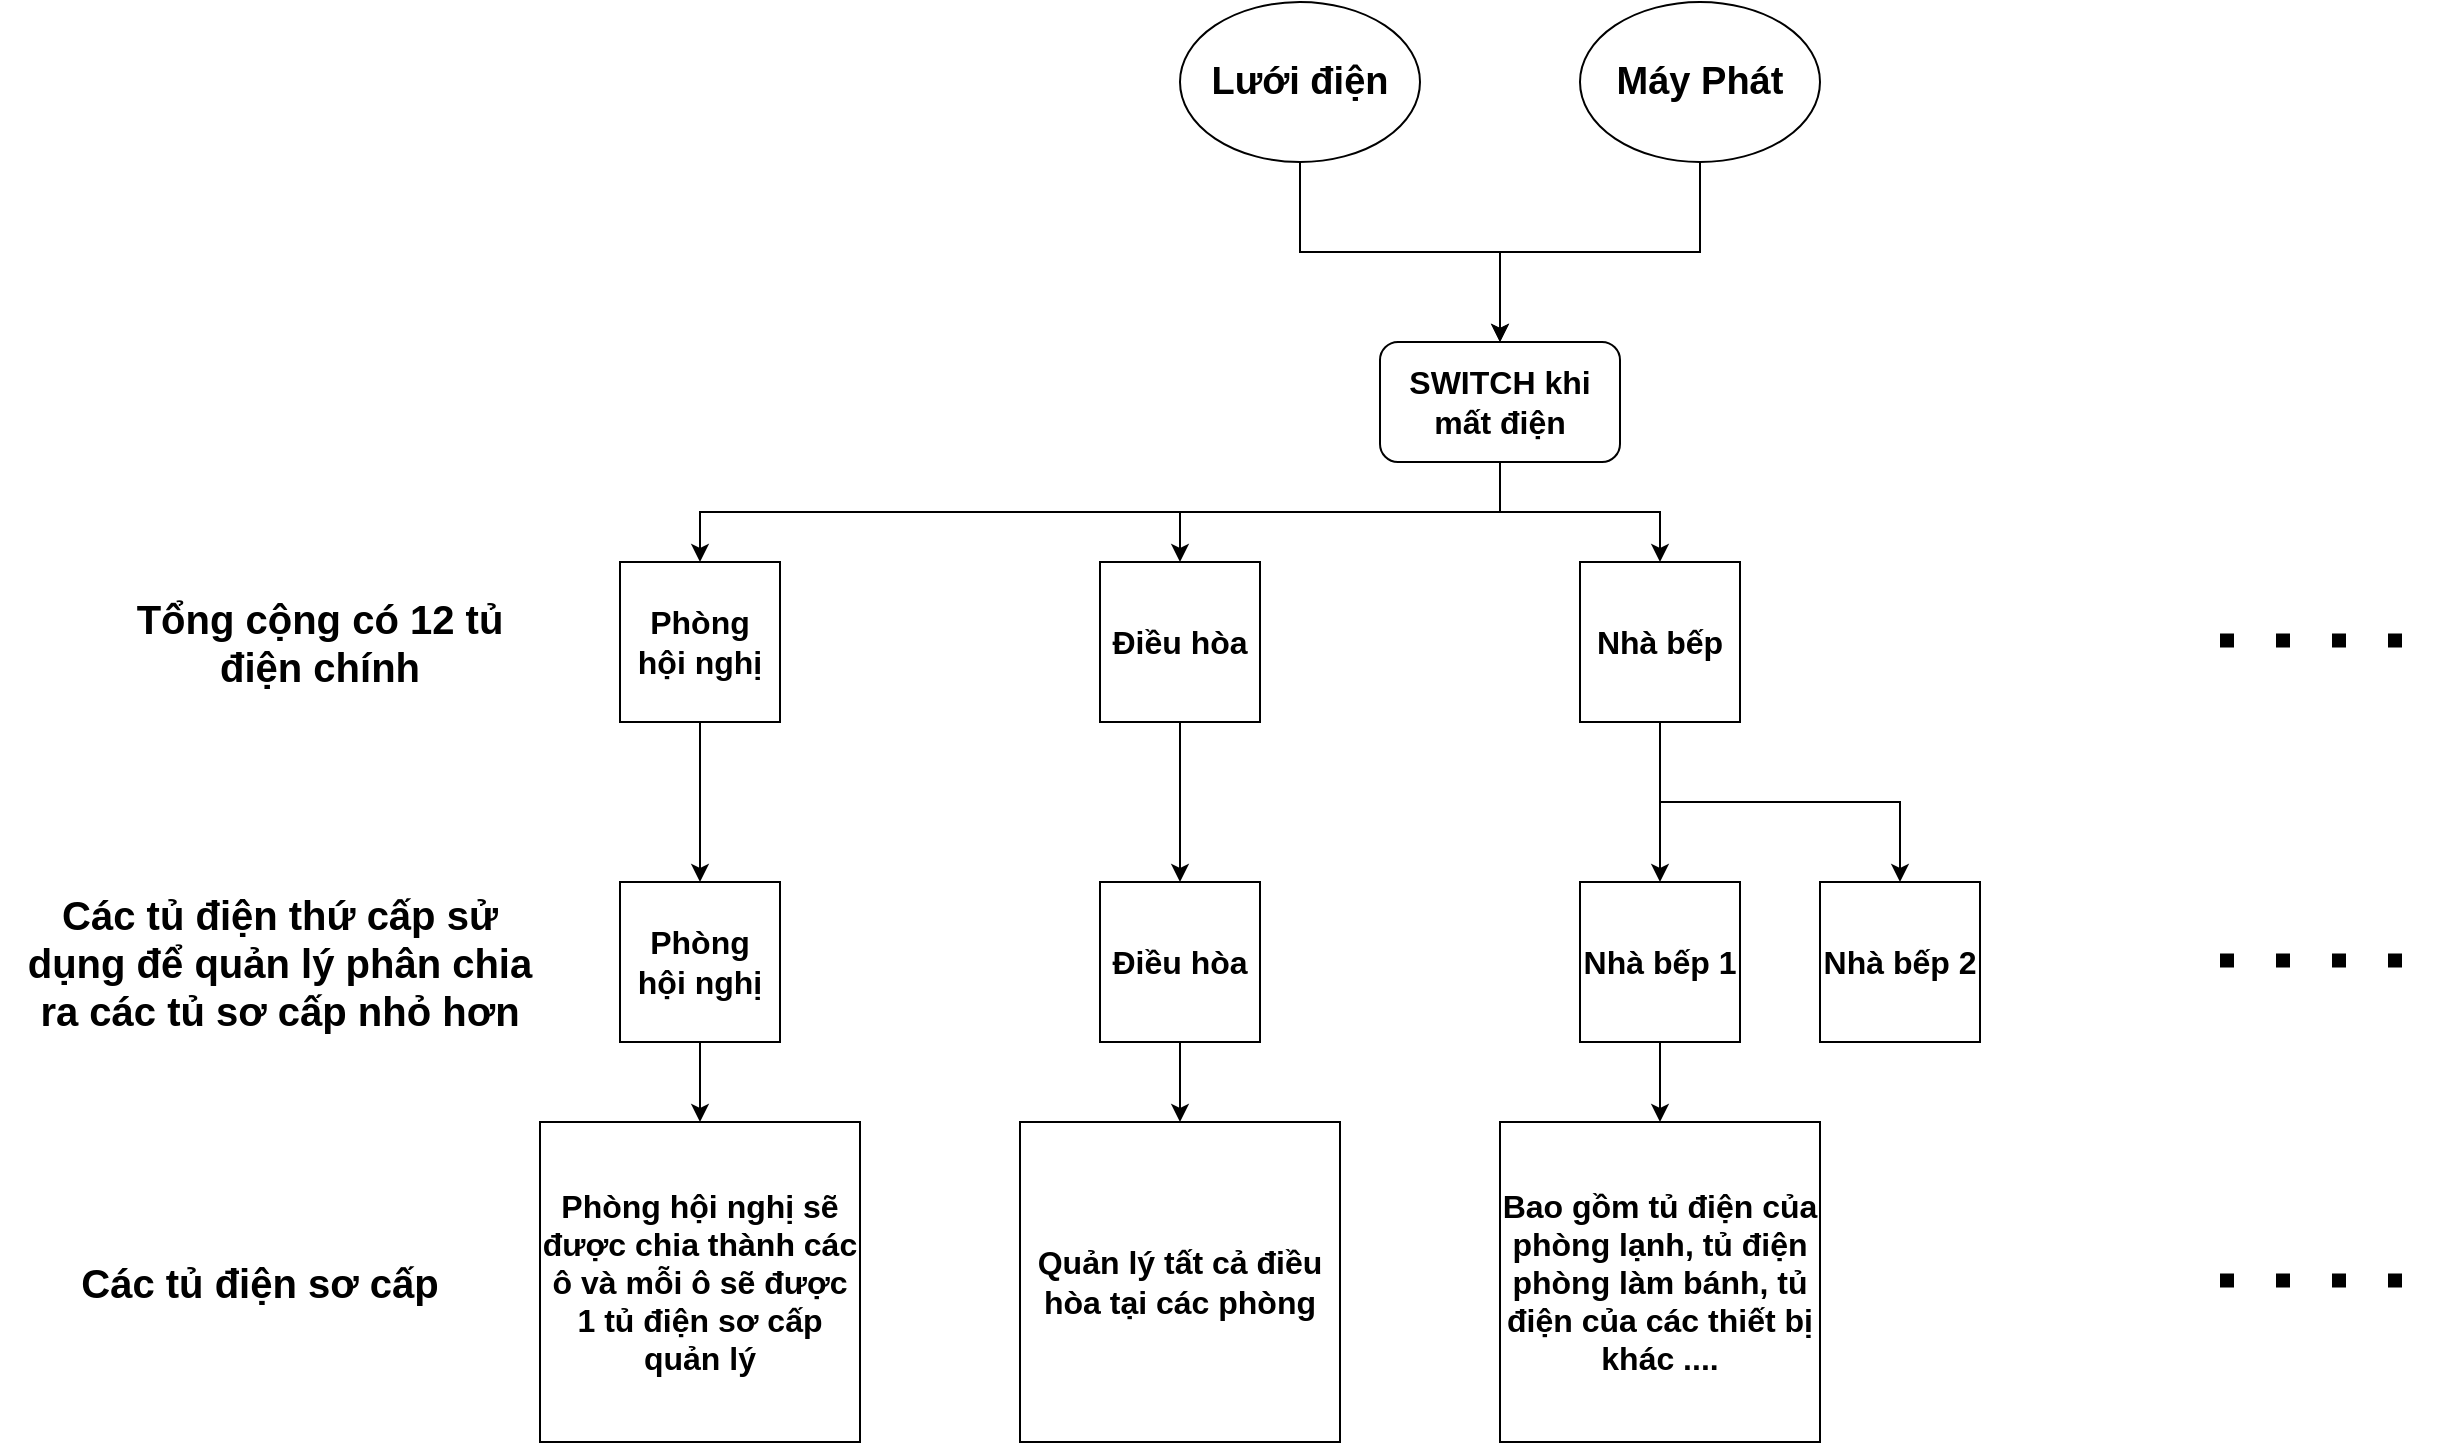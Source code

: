 <mxfile version="24.4.0" type="device">
  <diagram name="Page-1" id="dbHLMYXBEQtooXquU4ag">
    <mxGraphModel dx="2350" dy="1896" grid="1" gridSize="10" guides="1" tooltips="1" connect="1" arrows="1" fold="1" page="1" pageScale="1" pageWidth="850" pageHeight="1100" math="0" shadow="0">
      <root>
        <mxCell id="0" />
        <mxCell id="1" parent="0" />
        <mxCell id="QRzCTK7IFM_TcBgtwzuK-7" style="edgeStyle=orthogonalEdgeStyle;rounded=0;orthogonalLoop=1;jettySize=auto;html=1;entryX=0.5;entryY=0;entryDx=0;entryDy=0;" edge="1" parent="1" source="QRzCTK7IFM_TcBgtwzuK-3" target="QRzCTK7IFM_TcBgtwzuK-9">
          <mxGeometry relative="1" as="geometry">
            <mxPoint x="420" y="20" as="targetPoint" />
          </mxGeometry>
        </mxCell>
        <mxCell id="QRzCTK7IFM_TcBgtwzuK-3" value="" style="ellipse;whiteSpace=wrap;html=1;" vertex="1" parent="1">
          <mxGeometry x="360" y="-160" width="120" height="80" as="geometry" />
        </mxCell>
        <mxCell id="QRzCTK7IFM_TcBgtwzuK-4" value="&lt;font style=&quot;font-size: 19px;&quot;&gt;&lt;b&gt;Lưới điện&lt;/b&gt;&lt;/font&gt;" style="text;html=1;align=center;verticalAlign=middle;whiteSpace=wrap;rounded=0;" vertex="1" parent="1">
          <mxGeometry x="365" y="-150" width="110" height="60" as="geometry" />
        </mxCell>
        <mxCell id="QRzCTK7IFM_TcBgtwzuK-8" style="edgeStyle=orthogonalEdgeStyle;rounded=0;orthogonalLoop=1;jettySize=auto;html=1;exitX=0.5;exitY=1;exitDx=0;exitDy=0;" edge="1" parent="1" source="QRzCTK7IFM_TcBgtwzuK-5" target="QRzCTK7IFM_TcBgtwzuK-9">
          <mxGeometry relative="1" as="geometry">
            <mxPoint x="600" y="20" as="targetPoint" />
          </mxGeometry>
        </mxCell>
        <mxCell id="QRzCTK7IFM_TcBgtwzuK-5" value="" style="ellipse;whiteSpace=wrap;html=1;" vertex="1" parent="1">
          <mxGeometry x="560" y="-160" width="120" height="80" as="geometry" />
        </mxCell>
        <mxCell id="QRzCTK7IFM_TcBgtwzuK-6" value="&lt;font style=&quot;font-size: 19px;&quot;&gt;&lt;b&gt;Máy Phát&lt;/b&gt;&lt;/font&gt;" style="text;html=1;align=center;verticalAlign=middle;whiteSpace=wrap;rounded=0;" vertex="1" parent="1">
          <mxGeometry x="565" y="-150" width="110" height="60" as="geometry" />
        </mxCell>
        <mxCell id="QRzCTK7IFM_TcBgtwzuK-27" style="edgeStyle=orthogonalEdgeStyle;rounded=0;orthogonalLoop=1;jettySize=auto;html=1;exitX=0.5;exitY=1;exitDx=0;exitDy=0;entryX=0.5;entryY=0;entryDx=0;entryDy=0;" edge="1" parent="1" source="QRzCTK7IFM_TcBgtwzuK-9" target="QRzCTK7IFM_TcBgtwzuK-10">
          <mxGeometry relative="1" as="geometry" />
        </mxCell>
        <mxCell id="QRzCTK7IFM_TcBgtwzuK-28" style="edgeStyle=orthogonalEdgeStyle;rounded=0;orthogonalLoop=1;jettySize=auto;html=1;exitX=0.5;exitY=1;exitDx=0;exitDy=0;entryX=0.5;entryY=0;entryDx=0;entryDy=0;" edge="1" parent="1" source="QRzCTK7IFM_TcBgtwzuK-9" target="QRzCTK7IFM_TcBgtwzuK-11">
          <mxGeometry relative="1" as="geometry" />
        </mxCell>
        <mxCell id="QRzCTK7IFM_TcBgtwzuK-29" style="edgeStyle=orthogonalEdgeStyle;rounded=0;orthogonalLoop=1;jettySize=auto;html=1;exitX=0.5;exitY=1;exitDx=0;exitDy=0;entryX=0.5;entryY=0;entryDx=0;entryDy=0;" edge="1" parent="1" source="QRzCTK7IFM_TcBgtwzuK-9" target="QRzCTK7IFM_TcBgtwzuK-12">
          <mxGeometry relative="1" as="geometry" />
        </mxCell>
        <mxCell id="QRzCTK7IFM_TcBgtwzuK-9" value="&lt;font style=&quot;font-size: 16px;&quot;&gt;&lt;b&gt;SWITCH khi mất điện&lt;/b&gt;&lt;/font&gt;" style="rounded=1;whiteSpace=wrap;html=1;" vertex="1" parent="1">
          <mxGeometry x="460" y="10" width="120" height="60" as="geometry" />
        </mxCell>
        <mxCell id="QRzCTK7IFM_TcBgtwzuK-25" style="edgeStyle=orthogonalEdgeStyle;rounded=0;orthogonalLoop=1;jettySize=auto;html=1;exitX=0.5;exitY=1;exitDx=0;exitDy=0;entryX=0.5;entryY=0;entryDx=0;entryDy=0;" edge="1" parent="1" source="QRzCTK7IFM_TcBgtwzuK-10" target="QRzCTK7IFM_TcBgtwzuK-19">
          <mxGeometry relative="1" as="geometry" />
        </mxCell>
        <mxCell id="QRzCTK7IFM_TcBgtwzuK-10" value="&lt;font style=&quot;font-size: 16px;&quot;&gt;&lt;b&gt;Phòng hội nghị&lt;/b&gt;&lt;/font&gt;" style="whiteSpace=wrap;html=1;aspect=fixed;" vertex="1" parent="1">
          <mxGeometry x="80" y="120" width="80" height="80" as="geometry" />
        </mxCell>
        <mxCell id="QRzCTK7IFM_TcBgtwzuK-26" style="edgeStyle=orthogonalEdgeStyle;rounded=0;orthogonalLoop=1;jettySize=auto;html=1;exitX=0.5;exitY=1;exitDx=0;exitDy=0;entryX=0.5;entryY=0;entryDx=0;entryDy=0;" edge="1" parent="1" source="QRzCTK7IFM_TcBgtwzuK-11" target="QRzCTK7IFM_TcBgtwzuK-20">
          <mxGeometry relative="1" as="geometry" />
        </mxCell>
        <mxCell id="QRzCTK7IFM_TcBgtwzuK-11" value="&lt;font style=&quot;font-size: 16px;&quot;&gt;&lt;b&gt;Điều hòa&lt;/b&gt;&lt;/font&gt;" style="whiteSpace=wrap;html=1;aspect=fixed;" vertex="1" parent="1">
          <mxGeometry x="320" y="120" width="80" height="80" as="geometry" />
        </mxCell>
        <mxCell id="QRzCTK7IFM_TcBgtwzuK-23" style="edgeStyle=orthogonalEdgeStyle;rounded=0;orthogonalLoop=1;jettySize=auto;html=1;exitX=0.5;exitY=1;exitDx=0;exitDy=0;" edge="1" parent="1" source="QRzCTK7IFM_TcBgtwzuK-12" target="QRzCTK7IFM_TcBgtwzuK-21">
          <mxGeometry relative="1" as="geometry" />
        </mxCell>
        <mxCell id="QRzCTK7IFM_TcBgtwzuK-24" style="edgeStyle=orthogonalEdgeStyle;rounded=0;orthogonalLoop=1;jettySize=auto;html=1;exitX=0.5;exitY=1;exitDx=0;exitDy=0;entryX=0.5;entryY=0;entryDx=0;entryDy=0;" edge="1" parent="1" source="QRzCTK7IFM_TcBgtwzuK-12" target="QRzCTK7IFM_TcBgtwzuK-22">
          <mxGeometry relative="1" as="geometry" />
        </mxCell>
        <mxCell id="QRzCTK7IFM_TcBgtwzuK-12" value="&lt;font style=&quot;font-size: 16px;&quot;&gt;&lt;b&gt;Nhà bếp&lt;/b&gt;&lt;/font&gt;" style="whiteSpace=wrap;html=1;aspect=fixed;" vertex="1" parent="1">
          <mxGeometry x="560" y="120" width="80" height="80" as="geometry" />
        </mxCell>
        <mxCell id="QRzCTK7IFM_TcBgtwzuK-16" value="" style="endArrow=none;dashed=1;html=1;dashPattern=1 3;strokeWidth=7;rounded=0;" edge="1" parent="1">
          <mxGeometry width="50" height="50" relative="1" as="geometry">
            <mxPoint x="880" y="159.29" as="sourcePoint" />
            <mxPoint x="990" y="159.29" as="targetPoint" />
          </mxGeometry>
        </mxCell>
        <mxCell id="QRzCTK7IFM_TcBgtwzuK-17" value="&lt;font style=&quot;font-size: 20px;&quot;&gt;&lt;b&gt;Tổng cộng có 12 tủ điện chính&lt;/b&gt;&lt;/font&gt;" style="text;html=1;align=center;verticalAlign=middle;whiteSpace=wrap;rounded=0;" vertex="1" parent="1">
          <mxGeometry x="-180" y="120" width="220" height="80" as="geometry" />
        </mxCell>
        <mxCell id="QRzCTK7IFM_TcBgtwzuK-45" style="edgeStyle=orthogonalEdgeStyle;rounded=0;orthogonalLoop=1;jettySize=auto;html=1;exitX=0.5;exitY=1;exitDx=0;exitDy=0;entryX=0.5;entryY=0;entryDx=0;entryDy=0;" edge="1" parent="1" source="QRzCTK7IFM_TcBgtwzuK-19" target="QRzCTK7IFM_TcBgtwzuK-38">
          <mxGeometry relative="1" as="geometry" />
        </mxCell>
        <mxCell id="QRzCTK7IFM_TcBgtwzuK-19" value="&lt;font style=&quot;font-size: 16px;&quot;&gt;&lt;b&gt;Phòng hội nghị&lt;/b&gt;&lt;/font&gt;" style="whiteSpace=wrap;html=1;aspect=fixed;" vertex="1" parent="1">
          <mxGeometry x="80" y="280" width="80" height="80" as="geometry" />
        </mxCell>
        <mxCell id="QRzCTK7IFM_TcBgtwzuK-42" style="edgeStyle=orthogonalEdgeStyle;rounded=0;orthogonalLoop=1;jettySize=auto;html=1;exitX=0.5;exitY=1;exitDx=0;exitDy=0;entryX=0.5;entryY=0;entryDx=0;entryDy=0;" edge="1" parent="1" source="QRzCTK7IFM_TcBgtwzuK-20" target="QRzCTK7IFM_TcBgtwzuK-39">
          <mxGeometry relative="1" as="geometry" />
        </mxCell>
        <mxCell id="QRzCTK7IFM_TcBgtwzuK-20" value="&lt;font style=&quot;font-size: 16px;&quot;&gt;&lt;b&gt;Điều hòa&lt;/b&gt;&lt;/font&gt;" style="whiteSpace=wrap;html=1;aspect=fixed;" vertex="1" parent="1">
          <mxGeometry x="320" y="280" width="80" height="80" as="geometry" />
        </mxCell>
        <mxCell id="QRzCTK7IFM_TcBgtwzuK-44" style="edgeStyle=orthogonalEdgeStyle;rounded=0;orthogonalLoop=1;jettySize=auto;html=1;exitX=0.5;exitY=1;exitDx=0;exitDy=0;entryX=0.5;entryY=0;entryDx=0;entryDy=0;" edge="1" parent="1" source="QRzCTK7IFM_TcBgtwzuK-21" target="QRzCTK7IFM_TcBgtwzuK-40">
          <mxGeometry relative="1" as="geometry" />
        </mxCell>
        <mxCell id="QRzCTK7IFM_TcBgtwzuK-21" value="&lt;font style=&quot;font-size: 16px;&quot;&gt;&lt;b&gt;Nhà bếp 1&lt;/b&gt;&lt;/font&gt;" style="whiteSpace=wrap;html=1;aspect=fixed;" vertex="1" parent="1">
          <mxGeometry x="560" y="280" width="80" height="80" as="geometry" />
        </mxCell>
        <mxCell id="QRzCTK7IFM_TcBgtwzuK-22" value="&lt;font style=&quot;font-size: 16px;&quot;&gt;&lt;b&gt;Nhà bếp 2&lt;/b&gt;&lt;/font&gt;" style="whiteSpace=wrap;html=1;aspect=fixed;" vertex="1" parent="1">
          <mxGeometry x="680" y="280" width="80" height="80" as="geometry" />
        </mxCell>
        <mxCell id="QRzCTK7IFM_TcBgtwzuK-33" value="&lt;font style=&quot;font-size: 20px;&quot;&gt;&lt;b&gt;Các tủ điện thứ cấp sử dụng để quản lý phân chia ra các tủ sơ cấp nhỏ hơn&lt;/b&gt;&lt;/font&gt;" style="text;html=1;align=center;verticalAlign=middle;whiteSpace=wrap;rounded=0;" vertex="1" parent="1">
          <mxGeometry x="-220" y="280" width="260" height="80" as="geometry" />
        </mxCell>
        <mxCell id="QRzCTK7IFM_TcBgtwzuK-38" value="&lt;span style=&quot;font-size: 16px;&quot;&gt;&lt;b&gt;Phòng hội nghị sẽ được chia thành các ô và mỗi ô sẽ được 1 tủ điện sơ cấp quản lý&lt;/b&gt;&lt;/span&gt;" style="whiteSpace=wrap;html=1;aspect=fixed;" vertex="1" parent="1">
          <mxGeometry x="40" y="400" width="160" height="160" as="geometry" />
        </mxCell>
        <mxCell id="QRzCTK7IFM_TcBgtwzuK-39" value="&lt;font style=&quot;font-size: 16px;&quot;&gt;&lt;b&gt;Quản lý tất cả điều hòa tại các phòng&lt;/b&gt;&lt;/font&gt;" style="whiteSpace=wrap;html=1;aspect=fixed;" vertex="1" parent="1">
          <mxGeometry x="280" y="400" width="160" height="160" as="geometry" />
        </mxCell>
        <mxCell id="QRzCTK7IFM_TcBgtwzuK-40" value="&lt;font style=&quot;font-size: 16px;&quot;&gt;&lt;b&gt;Bao gồm tủ điện của phòng lạnh, tủ điện phòng làm bánh, tủ điện của các thiết bị khác ....&lt;/b&gt;&lt;/font&gt;" style="whiteSpace=wrap;html=1;aspect=fixed;" vertex="1" parent="1">
          <mxGeometry x="520" y="400" width="160" height="160" as="geometry" />
        </mxCell>
        <mxCell id="QRzCTK7IFM_TcBgtwzuK-43" value="&lt;font style=&quot;font-size: 20px;&quot;&gt;&lt;b&gt;Các tủ điện sơ cấp&lt;/b&gt;&lt;/font&gt;" style="text;html=1;align=center;verticalAlign=middle;whiteSpace=wrap;rounded=0;" vertex="1" parent="1">
          <mxGeometry x="-230" y="440" width="260" height="80" as="geometry" />
        </mxCell>
        <mxCell id="QRzCTK7IFM_TcBgtwzuK-46" value="" style="endArrow=none;dashed=1;html=1;dashPattern=1 3;strokeWidth=7;rounded=0;" edge="1" parent="1">
          <mxGeometry width="50" height="50" relative="1" as="geometry">
            <mxPoint x="880" y="319.29" as="sourcePoint" />
            <mxPoint x="990" y="319.29" as="targetPoint" />
          </mxGeometry>
        </mxCell>
        <mxCell id="QRzCTK7IFM_TcBgtwzuK-47" value="" style="endArrow=none;dashed=1;html=1;dashPattern=1 3;strokeWidth=7;rounded=0;" edge="1" parent="1">
          <mxGeometry width="50" height="50" relative="1" as="geometry">
            <mxPoint x="880" y="479.29" as="sourcePoint" />
            <mxPoint x="990" y="479.29" as="targetPoint" />
          </mxGeometry>
        </mxCell>
      </root>
    </mxGraphModel>
  </diagram>
</mxfile>
